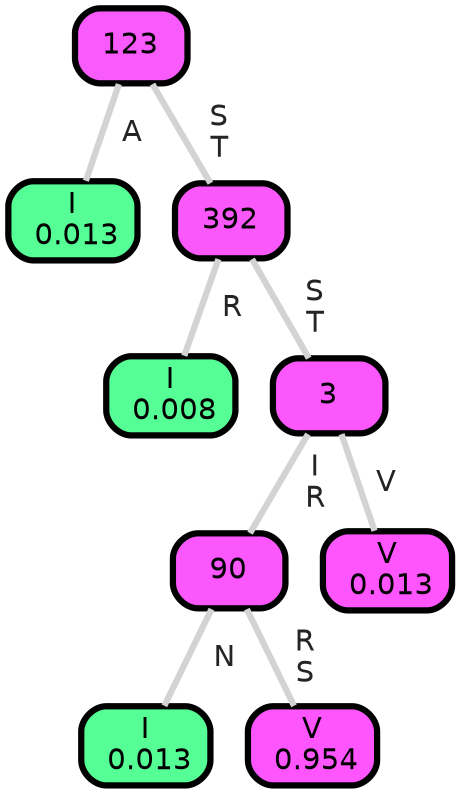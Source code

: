 graph Tree {
node [shape=box, style="filled, rounded",color="black",penwidth="3",fontcolor="black",                 fontname=helvetica] ;
graph [ranksep="0 equally", splines=straight,                 bgcolor=transparent, dpi=200] ;
edge [fontname=helvetica, fontweight=bold,fontcolor=grey14,color=lightgray] ;
0 [label="I
 0.013", fillcolor="#55ff96"] ;
1 [label="123", fillcolor="#f95afb"] ;
2 [label="I
 0.008", fillcolor="#55ff96"] ;
3 [label="392", fillcolor="#fb58fc"] ;
4 [label="I
 0.013", fillcolor="#55ff96"] ;
5 [label="90", fillcolor="#fc57fd"] ;
6 [label="V
 0.954", fillcolor="#ff55ff"] ;
7 [label="3", fillcolor="#fc57fd"] ;
8 [label="V
 0.013", fillcolor="#ff55ff"] ;
1 -- 0 [label=" A",penwidth=3] ;
1 -- 3 [label=" S\n T",penwidth=3] ;
3 -- 2 [label=" R",penwidth=3] ;
3 -- 7 [label=" S\n T",penwidth=3] ;
5 -- 4 [label=" N",penwidth=3] ;
5 -- 6 [label=" R\n S",penwidth=3] ;
7 -- 5 [label=" I\n R",penwidth=3] ;
7 -- 8 [label=" V",penwidth=3] ;
{rank = same;}}
